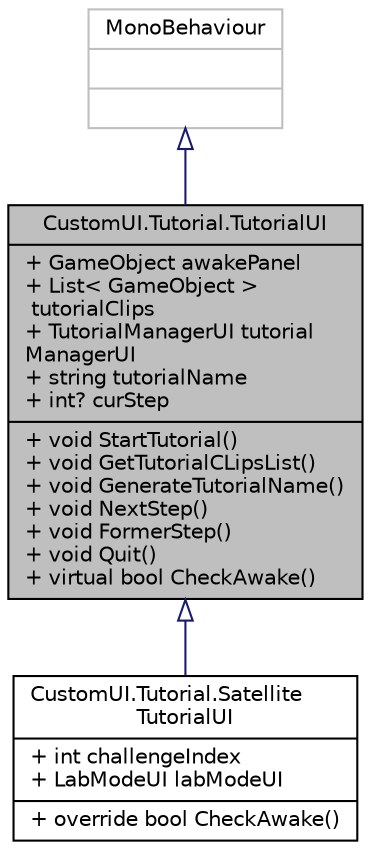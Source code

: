 digraph "CustomUI.Tutorial.TutorialUI"
{
 // INTERACTIVE_SVG=YES
 // LATEX_PDF_SIZE
  edge [fontname="Helvetica",fontsize="10",labelfontname="Helvetica",labelfontsize="10"];
  node [fontname="Helvetica",fontsize="10",shape=record];
  Node1 [label="{CustomUI.Tutorial.TutorialUI\n|+ GameObject awakePanel\l+ List\< GameObject \>\l tutorialClips\l+ TutorialManagerUI tutorial\lManagerUI\l+ string tutorialName\l+ int? curStep\l|+ void StartTutorial()\l+ void GetTutorialCLipsList()\l+ void GenerateTutorialName()\l+ void NextStep()\l+ void FormerStep()\l+ void Quit()\l+ virtual bool CheckAwake()\l}",height=0.2,width=0.4,color="black", fillcolor="grey75", style="filled", fontcolor="black",tooltip=" "];
  Node2 -> Node1 [dir="back",color="midnightblue",fontsize="10",style="solid",arrowtail="onormal",fontname="Helvetica"];
  Node2 [label="{MonoBehaviour\n||}",height=0.2,width=0.4,color="grey75", fillcolor="white", style="filled",tooltip=" "];
  Node1 -> Node3 [dir="back",color="midnightblue",fontsize="10",style="solid",arrowtail="onormal",fontname="Helvetica"];
  Node3 [label="{CustomUI.Tutorial.Satellite\lTutorialUI\n|+ int challengeIndex\l+ LabModeUI labModeUI\l|+ override bool CheckAwake()\l}",height=0.2,width=0.4,color="black", fillcolor="white", style="filled",URL="$class_custom_u_i_1_1_tutorial_1_1_satellite_tutorial_u_i.html",tooltip=" "];
}
